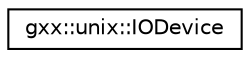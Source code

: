 digraph "Graphical Class Hierarchy"
{
  edge [fontname="Helvetica",fontsize="10",labelfontname="Helvetica",labelfontsize="10"];
  node [fontname="Helvetica",fontsize="10",shape=record];
  rankdir="LR";
  Node1 [label="gxx::unix::IODevice",height=0.2,width=0.4,color="black", fillcolor="white", style="filled",URL="$classgxx_1_1unix_1_1IODevice.html"];
}
